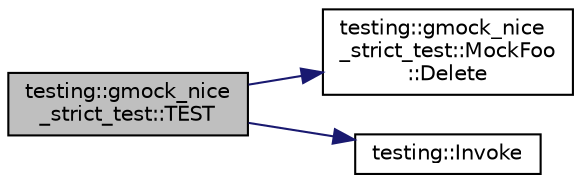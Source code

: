 digraph "testing::gmock_nice_strict_test::TEST"
{
 // LATEX_PDF_SIZE
  bgcolor="transparent";
  edge [fontname="Helvetica",fontsize="10",labelfontname="Helvetica",labelfontsize="10"];
  node [fontname="Helvetica",fontsize="10",shape=record];
  rankdir="LR";
  Node1 [label="testing::gmock_nice\l_strict_test::TEST",height=0.2,width=0.4,color="black", fillcolor="grey75", style="filled", fontcolor="black",tooltip=" "];
  Node1 -> Node2 [color="midnightblue",fontsize="10",style="solid",fontname="Helvetica"];
  Node2 [label="testing::gmock_nice\l_strict_test::MockFoo\l::Delete",height=0.2,width=0.4,color="black",URL="$classtesting_1_1gmock__nice__strict__test_1_1MockFoo.html#a7bdec6a6353e4396d551dbf8f2beac54",tooltip=" "];
  Node1 -> Node3 [color="midnightblue",fontsize="10",style="solid",fontname="Helvetica"];
  Node3 [label="testing::Invoke",height=0.2,width=0.4,color="black",URL="$namespacetesting.html#a620bba98fc80a3cda99b06b1f9221dc8",tooltip=" "];
}
